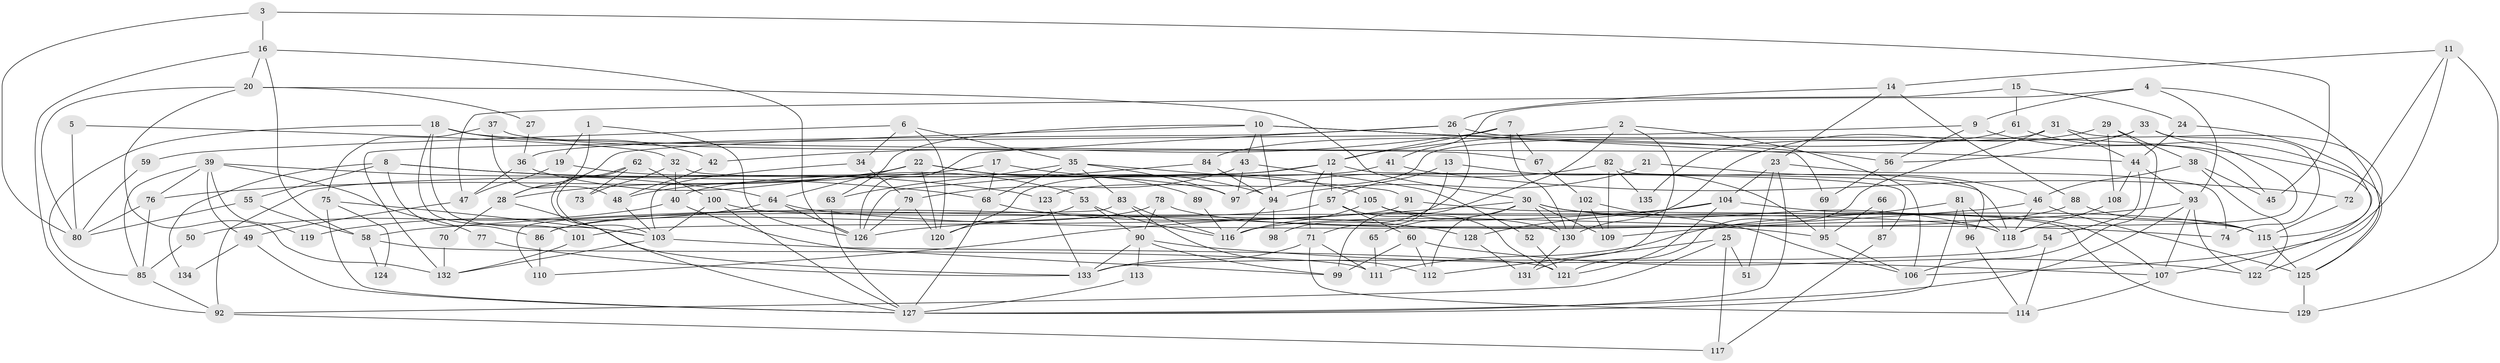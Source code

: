 // Generated by graph-tools (version 1.1) at 2025/50/03/09/25 03:50:11]
// undirected, 135 vertices, 270 edges
graph export_dot {
graph [start="1"]
  node [color=gray90,style=filled];
  1;
  2;
  3;
  4;
  5;
  6;
  7;
  8;
  9;
  10;
  11;
  12;
  13;
  14;
  15;
  16;
  17;
  18;
  19;
  20;
  21;
  22;
  23;
  24;
  25;
  26;
  27;
  28;
  29;
  30;
  31;
  32;
  33;
  34;
  35;
  36;
  37;
  38;
  39;
  40;
  41;
  42;
  43;
  44;
  45;
  46;
  47;
  48;
  49;
  50;
  51;
  52;
  53;
  54;
  55;
  56;
  57;
  58;
  59;
  60;
  61;
  62;
  63;
  64;
  65;
  66;
  67;
  68;
  69;
  70;
  71;
  72;
  73;
  74;
  75;
  76;
  77;
  78;
  79;
  80;
  81;
  82;
  83;
  84;
  85;
  86;
  87;
  88;
  89;
  90;
  91;
  92;
  93;
  94;
  95;
  96;
  97;
  98;
  99;
  100;
  101;
  102;
  103;
  104;
  105;
  106;
  107;
  108;
  109;
  110;
  111;
  112;
  113;
  114;
  115;
  116;
  117;
  118;
  119;
  120;
  121;
  122;
  123;
  124;
  125;
  126;
  127;
  128;
  129;
  130;
  131;
  132;
  133;
  134;
  135;
  1 -- 28;
  1 -- 126;
  1 -- 19;
  2 -- 12;
  2 -- 99;
  2 -- 106;
  2 -- 131;
  3 -- 45;
  3 -- 80;
  3 -- 16;
  4 -- 9;
  4 -- 93;
  4 -- 41;
  4 -- 125;
  5 -- 80;
  5 -- 32;
  6 -- 35;
  6 -- 120;
  6 -- 34;
  6 -- 59;
  7 -- 130;
  7 -- 12;
  7 -- 42;
  7 -- 67;
  8 -- 55;
  8 -- 68;
  8 -- 86;
  8 -- 123;
  8 -- 134;
  9 -- 56;
  9 -- 107;
  9 -- 132;
  10 -- 69;
  10 -- 94;
  10 -- 28;
  10 -- 43;
  10 -- 56;
  10 -- 63;
  11 -- 106;
  11 -- 72;
  11 -- 14;
  11 -- 129;
  12 -- 57;
  12 -- 71;
  12 -- 40;
  12 -- 87;
  12 -- 120;
  13 -- 95;
  13 -- 57;
  13 -- 71;
  14 -- 88;
  14 -- 23;
  14 -- 26;
  15 -- 61;
  15 -- 24;
  15 -- 47;
  16 -- 20;
  16 -- 58;
  16 -- 92;
  16 -- 126;
  17 -- 76;
  17 -- 105;
  17 -- 68;
  18 -- 44;
  18 -- 103;
  18 -- 42;
  18 -- 85;
  18 -- 101;
  19 -- 47;
  19 -- 97;
  20 -- 30;
  20 -- 132;
  20 -- 27;
  20 -- 80;
  21 -- 94;
  21 -- 46;
  22 -- 64;
  22 -- 120;
  22 -- 28;
  22 -- 48;
  22 -- 89;
  22 -- 94;
  23 -- 127;
  23 -- 51;
  23 -- 74;
  23 -- 104;
  24 -- 44;
  24 -- 115;
  25 -- 92;
  25 -- 112;
  25 -- 51;
  25 -- 117;
  26 -- 126;
  26 -- 36;
  26 -- 45;
  26 -- 98;
  27 -- 36;
  28 -- 70;
  28 -- 133;
  29 -- 38;
  29 -- 106;
  29 -- 108;
  29 -- 130;
  30 -- 130;
  30 -- 115;
  30 -- 65;
  30 -- 109;
  30 -- 110;
  30 -- 112;
  30 -- 118;
  31 -- 121;
  31 -- 44;
  31 -- 122;
  31 -- 135;
  32 -- 118;
  32 -- 40;
  32 -- 73;
  33 -- 123;
  33 -- 118;
  33 -- 56;
  33 -- 74;
  34 -- 103;
  34 -- 79;
  35 -- 97;
  35 -- 68;
  35 -- 63;
  35 -- 83;
  35 -- 91;
  36 -- 53;
  36 -- 47;
  37 -- 75;
  37 -- 48;
  37 -- 67;
  38 -- 46;
  38 -- 122;
  38 -- 45;
  39 -- 64;
  39 -- 49;
  39 -- 76;
  39 -- 77;
  39 -- 85;
  39 -- 119;
  40 -- 99;
  40 -- 50;
  41 -- 92;
  41 -- 72;
  42 -- 48;
  43 -- 79;
  43 -- 52;
  43 -- 97;
  44 -- 93;
  44 -- 108;
  44 -- 54;
  46 -- 125;
  46 -- 118;
  46 -- 58;
  47 -- 49;
  48 -- 103;
  49 -- 127;
  49 -- 134;
  50 -- 85;
  52 -- 121;
  53 -- 90;
  53 -- 120;
  53 -- 116;
  54 -- 133;
  54 -- 114;
  55 -- 80;
  55 -- 58;
  56 -- 69;
  57 -- 86;
  57 -- 121;
  57 -- 60;
  58 -- 111;
  58 -- 124;
  59 -- 80;
  60 -- 122;
  60 -- 99;
  60 -- 112;
  61 -- 84;
  61 -- 125;
  62 -- 127;
  62 -- 100;
  62 -- 73;
  62 -- 103;
  63 -- 127;
  64 -- 74;
  64 -- 126;
  64 -- 119;
  65 -- 111;
  66 -- 87;
  66 -- 95;
  67 -- 102;
  68 -- 127;
  68 -- 128;
  69 -- 95;
  70 -- 132;
  71 -- 114;
  71 -- 111;
  71 -- 133;
  72 -- 115;
  75 -- 103;
  75 -- 127;
  75 -- 124;
  76 -- 85;
  76 -- 80;
  77 -- 133;
  78 -- 86;
  78 -- 90;
  78 -- 95;
  79 -- 126;
  79 -- 120;
  81 -- 127;
  81 -- 111;
  81 -- 96;
  81 -- 118;
  82 -- 97;
  82 -- 109;
  82 -- 96;
  82 -- 135;
  83 -- 112;
  83 -- 110;
  83 -- 116;
  84 -- 94;
  84 -- 126;
  85 -- 92;
  86 -- 110;
  87 -- 117;
  88 -- 116;
  88 -- 115;
  89 -- 116;
  90 -- 133;
  90 -- 107;
  90 -- 99;
  90 -- 113;
  91 -- 101;
  91 -- 115;
  92 -- 117;
  93 -- 109;
  93 -- 127;
  93 -- 107;
  93 -- 122;
  94 -- 116;
  94 -- 98;
  95 -- 106;
  96 -- 114;
  100 -- 103;
  100 -- 118;
  100 -- 127;
  101 -- 132;
  102 -- 130;
  102 -- 106;
  102 -- 109;
  103 -- 121;
  103 -- 132;
  104 -- 107;
  104 -- 121;
  104 -- 126;
  104 -- 128;
  105 -- 116;
  105 -- 130;
  105 -- 129;
  107 -- 114;
  108 -- 118;
  113 -- 127;
  115 -- 125;
  123 -- 133;
  125 -- 129;
  128 -- 131;
  130 -- 131;
}
